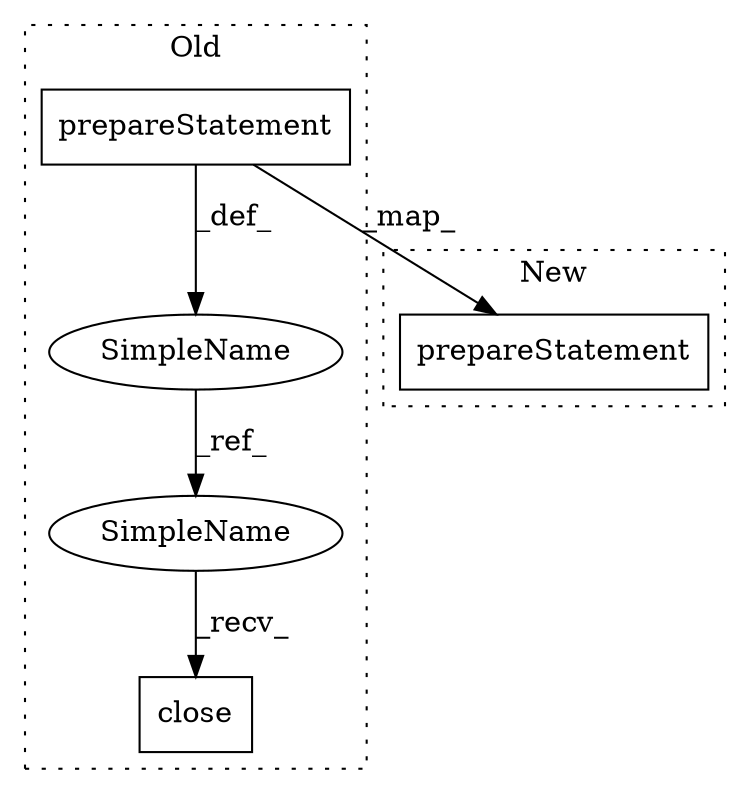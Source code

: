 digraph G {
subgraph cluster0 {
1 [label="prepareStatement" a="32" s="8232,8268" l="17,1" shape="box"];
3 [label="close" a="32" s="13474" l="7" shape="box"];
4 [label="SimpleName" a="42" s="8211" l="10" shape="ellipse"];
5 [label="SimpleName" a="42" s="13463" l="10" shape="ellipse"];
label = "Old";
style="dotted";
}
subgraph cluster1 {
2 [label="prepareStatement" a="32" s="8747,8783" l="17,1" shape="box"];
label = "New";
style="dotted";
}
1 -> 4 [label="_def_"];
1 -> 2 [label="_map_"];
4 -> 5 [label="_ref_"];
5 -> 3 [label="_recv_"];
}